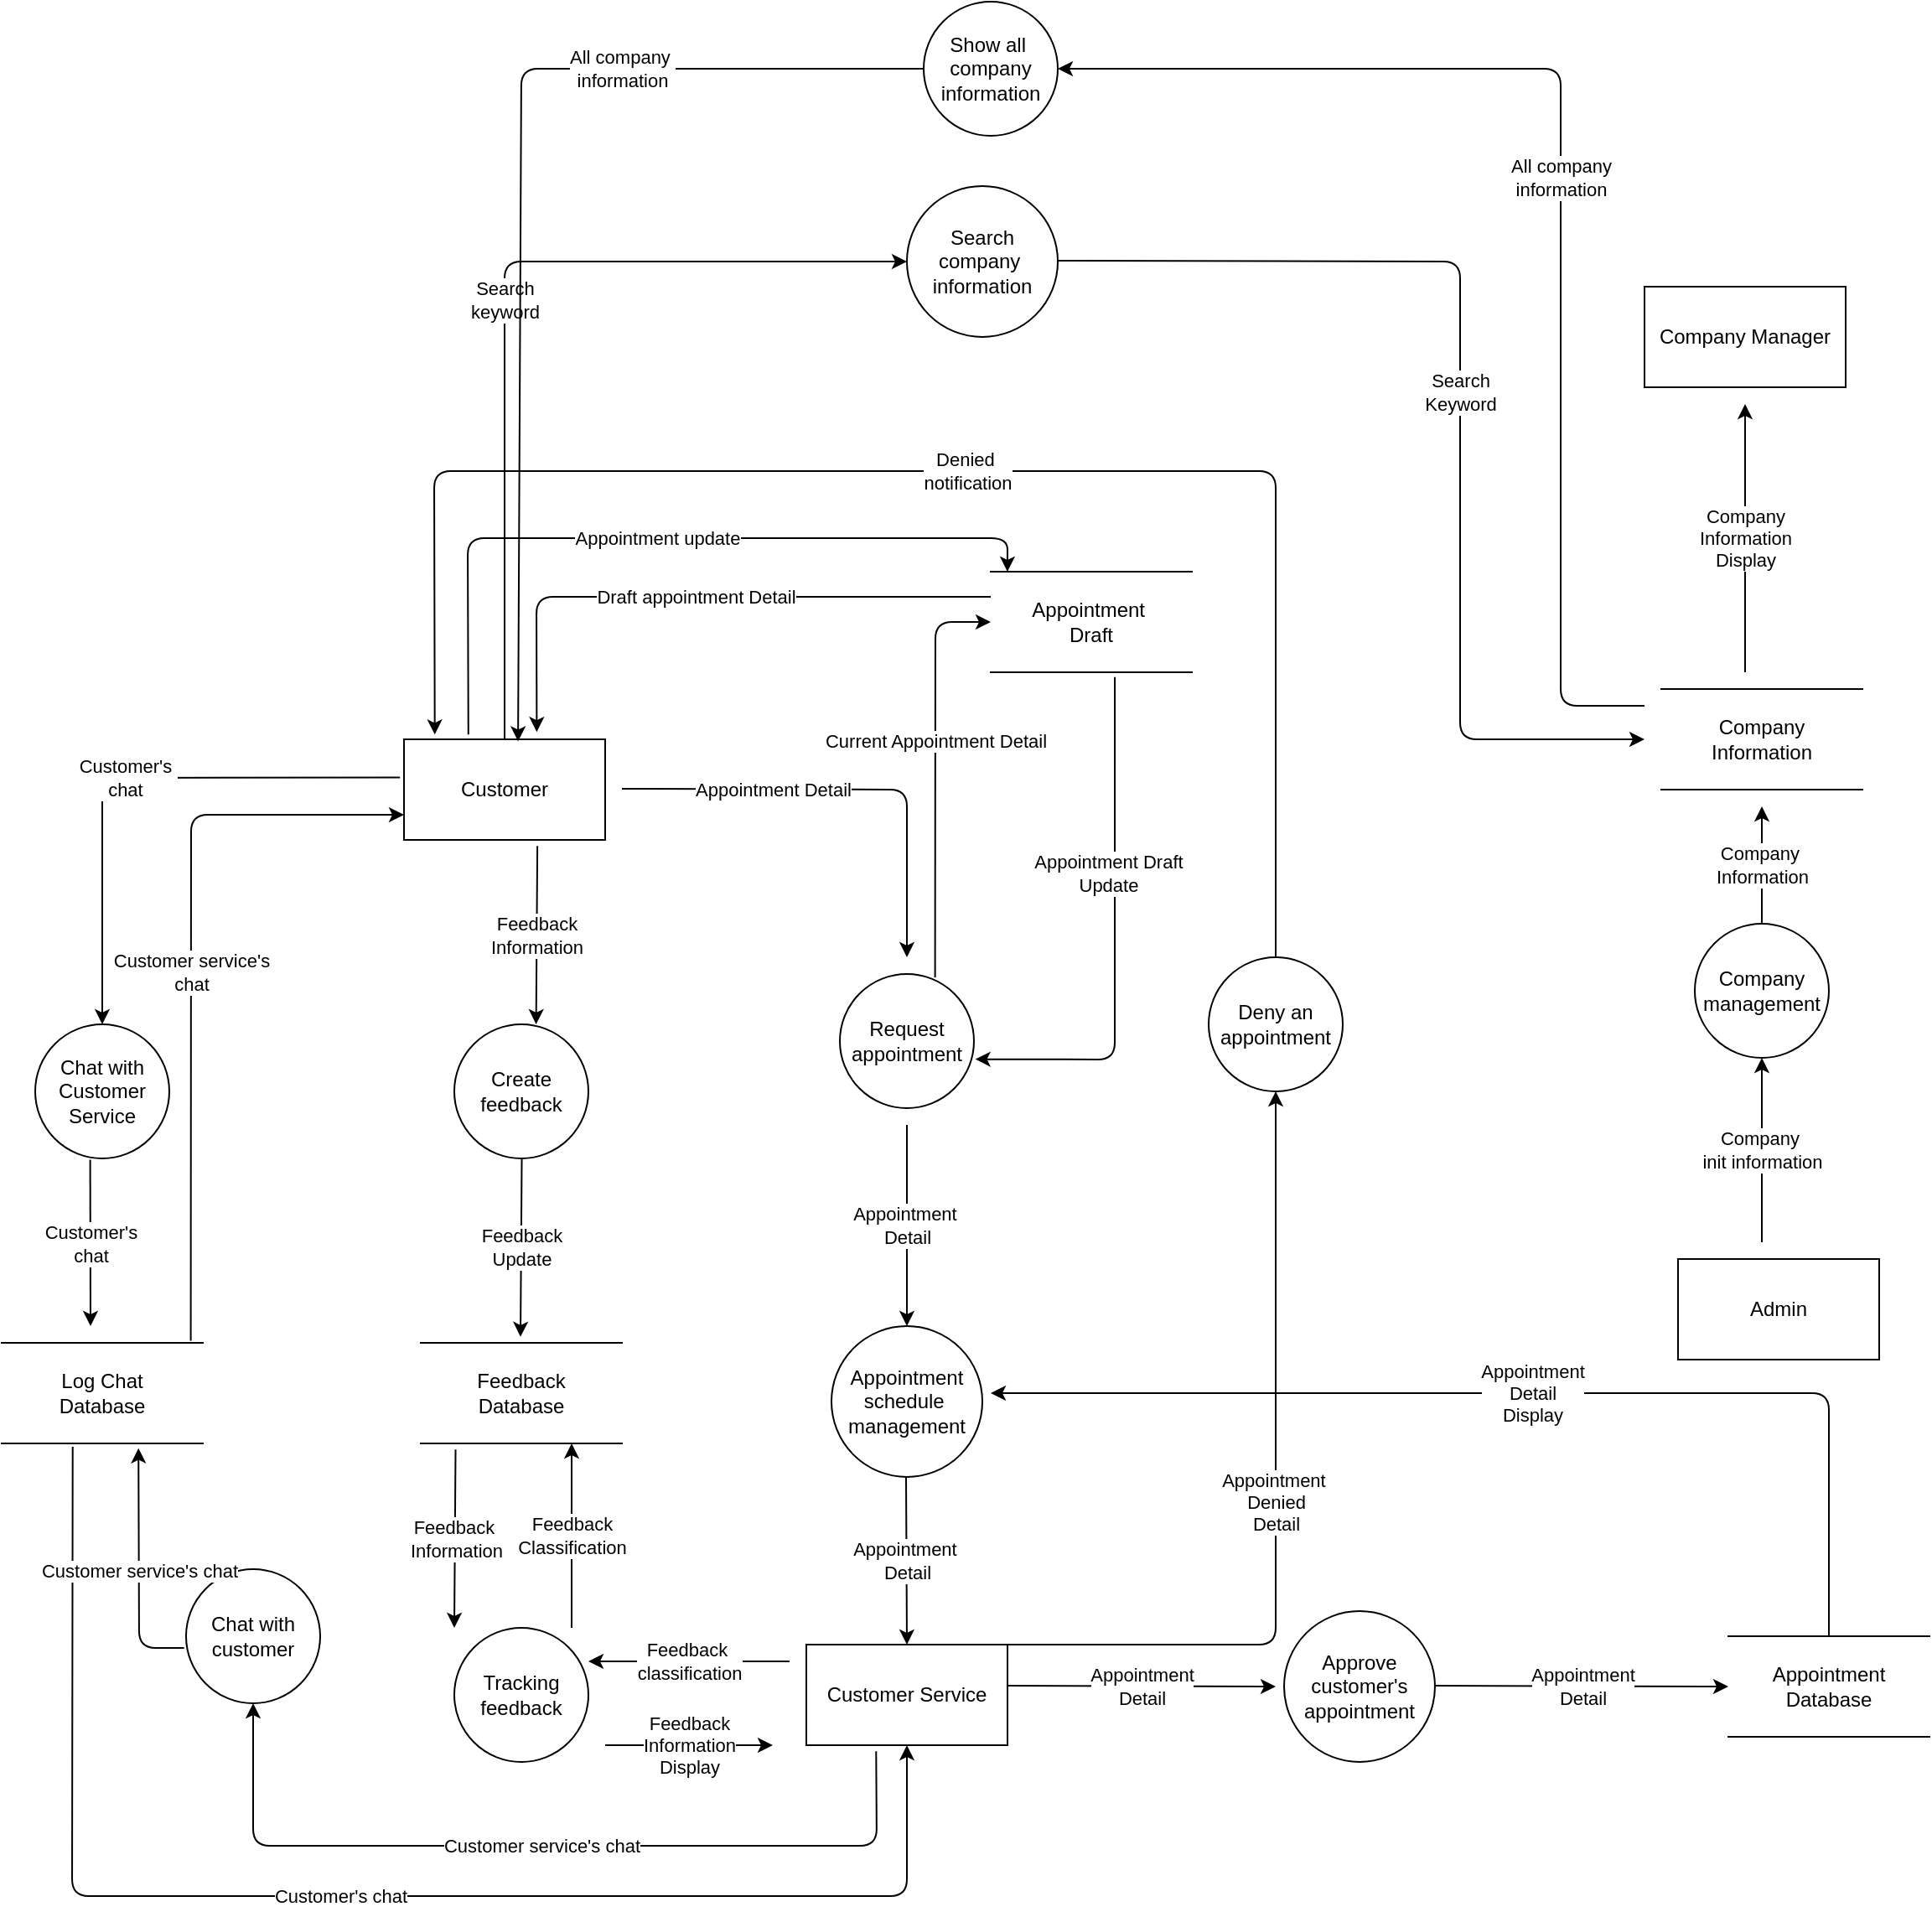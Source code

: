 <mxfile version="15.3.8" type="github">
  <diagram id="Y9sp35oUX_WYPwsPaZgL" name="Page-1">
    <mxGraphModel dx="1888" dy="1656" grid="1" gridSize="10" guides="1" tooltips="1" connect="1" arrows="1" fold="1" page="1" pageScale="1" pageWidth="850" pageHeight="1100" math="0" shadow="0">
      <root>
        <mxCell id="0" />
        <mxCell id="1" parent="0" />
        <mxCell id="DfluYqIehhC2iT8rMJxh-1" value="Customer" style="rounded=0;whiteSpace=wrap;html=1;" vertex="1" parent="1">
          <mxGeometry x="120" y="40" width="120" height="60" as="geometry" />
        </mxCell>
        <mxCell id="DfluYqIehhC2iT8rMJxh-2" value="Customer Service" style="rounded=0;whiteSpace=wrap;html=1;" vertex="1" parent="1">
          <mxGeometry x="360" y="580" width="120" height="60" as="geometry" />
        </mxCell>
        <mxCell id="DfluYqIehhC2iT8rMJxh-3" value="Company Manager" style="rounded=0;whiteSpace=wrap;html=1;" vertex="1" parent="1">
          <mxGeometry x="860" y="-230" width="120" height="60" as="geometry" />
        </mxCell>
        <mxCell id="DfluYqIehhC2iT8rMJxh-4" value="Admin" style="rounded=0;whiteSpace=wrap;html=1;" vertex="1" parent="1">
          <mxGeometry x="880" y="350" width="120" height="60" as="geometry" />
        </mxCell>
        <mxCell id="DfluYqIehhC2iT8rMJxh-6" value="Create feedback" style="ellipse;whiteSpace=wrap;html=1;aspect=fixed;" vertex="1" parent="1">
          <mxGeometry x="150" y="210" width="80" height="80" as="geometry" />
        </mxCell>
        <mxCell id="DfluYqIehhC2iT8rMJxh-7" value="Tracking feedback" style="ellipse;whiteSpace=wrap;html=1;aspect=fixed;" vertex="1" parent="1">
          <mxGeometry x="150" y="570" width="80" height="80" as="geometry" />
        </mxCell>
        <mxCell id="DfluYqIehhC2iT8rMJxh-8" value="Request appointment" style="ellipse;whiteSpace=wrap;html=1;aspect=fixed;" vertex="1" parent="1">
          <mxGeometry x="380" y="180" width="80" height="80" as="geometry" />
        </mxCell>
        <mxCell id="DfluYqIehhC2iT8rMJxh-10" value="" style="endArrow=classic;html=1;exitX=0.663;exitY=1.06;exitDx=0;exitDy=0;exitPerimeter=0;entryX=0.61;entryY=0;entryDx=0;entryDy=0;entryPerimeter=0;" edge="1" parent="1" source="DfluYqIehhC2iT8rMJxh-1" target="DfluYqIehhC2iT8rMJxh-6">
          <mxGeometry relative="1" as="geometry">
            <mxPoint x="410" y="260" as="sourcePoint" />
            <mxPoint x="510" y="260" as="targetPoint" />
          </mxGeometry>
        </mxCell>
        <mxCell id="DfluYqIehhC2iT8rMJxh-11" value="Feedback&lt;br&gt;Information" style="edgeLabel;resizable=0;html=1;align=center;verticalAlign=middle;" connectable="0" vertex="1" parent="DfluYqIehhC2iT8rMJxh-10">
          <mxGeometry relative="1" as="geometry" />
        </mxCell>
        <mxCell id="DfluYqIehhC2iT8rMJxh-12" value="" style="shape=partialRectangle;whiteSpace=wrap;html=1;left=0;right=0;fillColor=none;" vertex="1" parent="1">
          <mxGeometry x="130" y="400" width="120" height="60" as="geometry" />
        </mxCell>
        <mxCell id="DfluYqIehhC2iT8rMJxh-13" value="Feedback Database" style="text;html=1;strokeColor=none;fillColor=none;align=center;verticalAlign=middle;whiteSpace=wrap;rounded=0;" vertex="1" parent="1">
          <mxGeometry x="170" y="420" width="40" height="20" as="geometry" />
        </mxCell>
        <mxCell id="DfluYqIehhC2iT8rMJxh-14" value="" style="endArrow=classic;html=1;exitX=0.663;exitY=1.06;exitDx=0;exitDy=0;exitPerimeter=0;entryX=0.61;entryY=0;entryDx=0;entryDy=0;entryPerimeter=0;" edge="1" parent="1">
          <mxGeometry relative="1" as="geometry">
            <mxPoint x="190.26" y="290" as="sourcePoint" />
            <mxPoint x="189.5" y="396.4" as="targetPoint" />
          </mxGeometry>
        </mxCell>
        <mxCell id="DfluYqIehhC2iT8rMJxh-15" value="Feedback&lt;br&gt;Update" style="edgeLabel;resizable=0;html=1;align=center;verticalAlign=middle;" connectable="0" vertex="1" parent="DfluYqIehhC2iT8rMJxh-14">
          <mxGeometry relative="1" as="geometry" />
        </mxCell>
        <mxCell id="DfluYqIehhC2iT8rMJxh-16" value="" style="endArrow=classic;html=1;exitX=0.663;exitY=1.06;exitDx=0;exitDy=0;exitPerimeter=0;entryX=0.61;entryY=0;entryDx=0;entryDy=0;entryPerimeter=0;" edge="1" parent="1">
          <mxGeometry relative="1" as="geometry">
            <mxPoint x="150.76" y="463.6" as="sourcePoint" />
            <mxPoint x="150" y="570" as="targetPoint" />
          </mxGeometry>
        </mxCell>
        <mxCell id="DfluYqIehhC2iT8rMJxh-17" value="Feedback&amp;nbsp;&lt;br&gt;Information" style="edgeLabel;resizable=0;html=1;align=center;verticalAlign=middle;" connectable="0" vertex="1" parent="DfluYqIehhC2iT8rMJxh-16">
          <mxGeometry relative="1" as="geometry" />
        </mxCell>
        <mxCell id="DfluYqIehhC2iT8rMJxh-18" value="Appointment schedule&amp;nbsp;&lt;br&gt;management" style="ellipse;whiteSpace=wrap;html=1;aspect=fixed;" vertex="1" parent="1">
          <mxGeometry x="375" y="390" width="90" height="90" as="geometry" />
        </mxCell>
        <mxCell id="DfluYqIehhC2iT8rMJxh-19" value="" style="endArrow=classic;html=1;" edge="1" parent="1">
          <mxGeometry relative="1" as="geometry">
            <mxPoint x="240" y="640" as="sourcePoint" />
            <mxPoint x="340" y="640" as="targetPoint" />
          </mxGeometry>
        </mxCell>
        <mxCell id="DfluYqIehhC2iT8rMJxh-20" value="Feedback&lt;br&gt;Information&lt;br&gt;Display" style="edgeLabel;resizable=0;html=1;align=center;verticalAlign=middle;" connectable="0" vertex="1" parent="DfluYqIehhC2iT8rMJxh-19">
          <mxGeometry relative="1" as="geometry" />
        </mxCell>
        <mxCell id="DfluYqIehhC2iT8rMJxh-21" value="" style="endArrow=classic;html=1;" edge="1" parent="1">
          <mxGeometry relative="1" as="geometry">
            <mxPoint x="350" y="590" as="sourcePoint" />
            <mxPoint x="230" y="590" as="targetPoint" />
          </mxGeometry>
        </mxCell>
        <mxCell id="DfluYqIehhC2iT8rMJxh-22" value="Feedback&amp;nbsp;&lt;br&gt;classification" style="edgeLabel;resizable=0;html=1;align=center;verticalAlign=middle;" connectable="0" vertex="1" parent="DfluYqIehhC2iT8rMJxh-21">
          <mxGeometry relative="1" as="geometry" />
        </mxCell>
        <mxCell id="DfluYqIehhC2iT8rMJxh-23" value="" style="endArrow=classic;html=1;" edge="1" parent="1">
          <mxGeometry relative="1" as="geometry">
            <mxPoint x="220" y="570" as="sourcePoint" />
            <mxPoint x="220" y="460" as="targetPoint" />
          </mxGeometry>
        </mxCell>
        <mxCell id="DfluYqIehhC2iT8rMJxh-24" value="Feedback&lt;br&gt;Classification" style="edgeLabel;resizable=0;html=1;align=center;verticalAlign=middle;" connectable="0" vertex="1" parent="DfluYqIehhC2iT8rMJxh-23">
          <mxGeometry relative="1" as="geometry" />
        </mxCell>
        <mxCell id="DfluYqIehhC2iT8rMJxh-25" value="" style="shape=partialRectangle;whiteSpace=wrap;html=1;left=0;right=0;fillColor=none;" vertex="1" parent="1">
          <mxGeometry x="910" y="575" width="120" height="60" as="geometry" />
        </mxCell>
        <mxCell id="DfluYqIehhC2iT8rMJxh-26" value="Appointment&lt;br&gt;Database" style="text;html=1;strokeColor=none;fillColor=none;align=center;verticalAlign=middle;whiteSpace=wrap;rounded=0;" vertex="1" parent="1">
          <mxGeometry x="950" y="595" width="40" height="20" as="geometry" />
        </mxCell>
        <mxCell id="DfluYqIehhC2iT8rMJxh-27" value="" style="endArrow=classic;html=1;" edge="1" parent="1">
          <mxGeometry relative="1" as="geometry">
            <mxPoint x="250" y="69.5" as="sourcePoint" />
            <mxPoint x="420" y="170" as="targetPoint" />
            <Array as="points">
              <mxPoint x="420" y="70" />
            </Array>
          </mxGeometry>
        </mxCell>
        <mxCell id="DfluYqIehhC2iT8rMJxh-28" value="Appointment Detail" style="edgeLabel;resizable=0;html=1;align=center;verticalAlign=middle;" connectable="0" vertex="1" parent="DfluYqIehhC2iT8rMJxh-27">
          <mxGeometry relative="1" as="geometry">
            <mxPoint x="-45" as="offset" />
          </mxGeometry>
        </mxCell>
        <mxCell id="DfluYqIehhC2iT8rMJxh-29" value="" style="endArrow=classic;html=1;" edge="1" parent="1">
          <mxGeometry relative="1" as="geometry">
            <mxPoint x="420" y="270" as="sourcePoint" />
            <mxPoint x="420" y="390" as="targetPoint" />
          </mxGeometry>
        </mxCell>
        <mxCell id="DfluYqIehhC2iT8rMJxh-30" value="Appointment&amp;nbsp;&lt;br&gt;Detail" style="edgeLabel;resizable=0;html=1;align=center;verticalAlign=middle;" connectable="0" vertex="1" parent="DfluYqIehhC2iT8rMJxh-29">
          <mxGeometry relative="1" as="geometry" />
        </mxCell>
        <mxCell id="DfluYqIehhC2iT8rMJxh-31" value="" style="endArrow=classic;html=1;" edge="1" parent="1">
          <mxGeometry relative="1" as="geometry">
            <mxPoint x="419.5" y="480" as="sourcePoint" />
            <mxPoint x="420" y="580" as="targetPoint" />
          </mxGeometry>
        </mxCell>
        <mxCell id="DfluYqIehhC2iT8rMJxh-32" value="Appointment&amp;nbsp;&lt;br&gt;Detail" style="edgeLabel;resizable=0;html=1;align=center;verticalAlign=middle;" connectable="0" vertex="1" parent="DfluYqIehhC2iT8rMJxh-31">
          <mxGeometry relative="1" as="geometry" />
        </mxCell>
        <mxCell id="DfluYqIehhC2iT8rMJxh-33" value="Approve customer&#39;s appointment" style="ellipse;whiteSpace=wrap;html=1;aspect=fixed;" vertex="1" parent="1">
          <mxGeometry x="645" y="560" width="90" height="90" as="geometry" />
        </mxCell>
        <mxCell id="DfluYqIehhC2iT8rMJxh-34" value="" style="endArrow=classic;html=1;" edge="1" parent="1">
          <mxGeometry relative="1" as="geometry">
            <mxPoint x="480" y="604.5" as="sourcePoint" />
            <mxPoint x="640" y="605" as="targetPoint" />
          </mxGeometry>
        </mxCell>
        <mxCell id="DfluYqIehhC2iT8rMJxh-35" value="Appointment&lt;br&gt;Detail" style="edgeLabel;resizable=0;html=1;align=center;verticalAlign=middle;" connectable="0" vertex="1" parent="DfluYqIehhC2iT8rMJxh-34">
          <mxGeometry relative="1" as="geometry" />
        </mxCell>
        <mxCell id="DfluYqIehhC2iT8rMJxh-36" value="" style="endArrow=classic;html=1;entryX=0;entryY=0.5;entryDx=0;entryDy=0;" edge="1" parent="1" target="DfluYqIehhC2iT8rMJxh-25">
          <mxGeometry relative="1" as="geometry">
            <mxPoint x="735" y="604.5" as="sourcePoint" />
            <mxPoint x="840" y="605" as="targetPoint" />
          </mxGeometry>
        </mxCell>
        <mxCell id="DfluYqIehhC2iT8rMJxh-37" value="Appointment&lt;br&gt;Detail" style="edgeLabel;resizable=0;html=1;align=center;verticalAlign=middle;" connectable="0" vertex="1" parent="DfluYqIehhC2iT8rMJxh-36">
          <mxGeometry relative="1" as="geometry" />
        </mxCell>
        <mxCell id="DfluYqIehhC2iT8rMJxh-44" value="" style="endArrow=classic;html=1;exitX=0.5;exitY=0;exitDx=0;exitDy=0;" edge="1" parent="1" source="DfluYqIehhC2iT8rMJxh-25">
          <mxGeometry relative="1" as="geometry">
            <mxPoint x="570" y="530" as="sourcePoint" />
            <mxPoint x="470" y="430" as="targetPoint" />
            <Array as="points">
              <mxPoint x="970" y="430" />
            </Array>
          </mxGeometry>
        </mxCell>
        <mxCell id="DfluYqIehhC2iT8rMJxh-45" value="Appointment&lt;br&gt;Detail&lt;br&gt;Display" style="edgeLabel;resizable=0;html=1;align=center;verticalAlign=middle;" connectable="0" vertex="1" parent="DfluYqIehhC2iT8rMJxh-44">
          <mxGeometry relative="1" as="geometry" />
        </mxCell>
        <mxCell id="DfluYqIehhC2iT8rMJxh-46" value="" style="shape=partialRectangle;whiteSpace=wrap;html=1;left=0;right=0;fillColor=none;" vertex="1" parent="1">
          <mxGeometry x="-120" y="400" width="120" height="60" as="geometry" />
        </mxCell>
        <mxCell id="DfluYqIehhC2iT8rMJxh-47" value="Log Chat Database" style="text;html=1;strokeColor=none;fillColor=none;align=center;verticalAlign=middle;whiteSpace=wrap;rounded=0;" vertex="1" parent="1">
          <mxGeometry x="-80" y="420" width="40" height="20" as="geometry" />
        </mxCell>
        <mxCell id="DfluYqIehhC2iT8rMJxh-48" value="Chat with Customer Service" style="ellipse;whiteSpace=wrap;html=1;aspect=fixed;" vertex="1" parent="1">
          <mxGeometry x="-100" y="210" width="80" height="80" as="geometry" />
        </mxCell>
        <mxCell id="DfluYqIehhC2iT8rMJxh-49" value="" style="endArrow=classic;html=1;exitX=1;exitY=0;exitDx=0;exitDy=0;" edge="1" parent="1" source="DfluYqIehhC2iT8rMJxh-2" target="DfluYqIehhC2iT8rMJxh-51">
          <mxGeometry relative="1" as="geometry">
            <mxPoint x="460" y="400" as="sourcePoint" />
            <mxPoint x="610" y="260" as="targetPoint" />
            <Array as="points">
              <mxPoint x="640" y="580" />
            </Array>
          </mxGeometry>
        </mxCell>
        <mxCell id="DfluYqIehhC2iT8rMJxh-50" value="Appointment&amp;nbsp;&lt;br&gt;Denied&lt;br&gt;Detail" style="edgeLabel;resizable=0;html=1;align=center;verticalAlign=middle;" connectable="0" vertex="1" parent="DfluYqIehhC2iT8rMJxh-49">
          <mxGeometry relative="1" as="geometry" />
        </mxCell>
        <mxCell id="DfluYqIehhC2iT8rMJxh-51" value="Deny an appointment" style="ellipse;whiteSpace=wrap;html=1;aspect=fixed;" vertex="1" parent="1">
          <mxGeometry x="600" y="170" width="80" height="80" as="geometry" />
        </mxCell>
        <mxCell id="DfluYqIehhC2iT8rMJxh-52" value="" style="endArrow=classic;html=1;entryX=0.153;entryY=-0.047;entryDx=0;entryDy=0;entryPerimeter=0;exitX=0.5;exitY=0;exitDx=0;exitDy=0;" edge="1" parent="1" source="DfluYqIehhC2iT8rMJxh-51" target="DfluYqIehhC2iT8rMJxh-1">
          <mxGeometry relative="1" as="geometry">
            <mxPoint x="610" y="170" as="sourcePoint" />
            <mxPoint x="610" y="40" as="targetPoint" />
            <Array as="points">
              <mxPoint x="640" y="-120" />
              <mxPoint x="138" y="-120" />
            </Array>
          </mxGeometry>
        </mxCell>
        <mxCell id="DfluYqIehhC2iT8rMJxh-53" value="Denied&amp;nbsp;&lt;br&gt;notification" style="edgeLabel;resizable=0;html=1;align=center;verticalAlign=middle;" connectable="0" vertex="1" parent="DfluYqIehhC2iT8rMJxh-52">
          <mxGeometry relative="1" as="geometry" />
        </mxCell>
        <mxCell id="DfluYqIehhC2iT8rMJxh-54" value="" style="endArrow=classic;html=1;exitX=-0.02;exitY=0.38;exitDx=0;exitDy=0;exitPerimeter=0;entryX=0.5;entryY=0;entryDx=0;entryDy=0;" edge="1" parent="1" source="DfluYqIehhC2iT8rMJxh-1" target="DfluYqIehhC2iT8rMJxh-48">
          <mxGeometry relative="1" as="geometry">
            <mxPoint x="40" y="180" as="sourcePoint" />
            <mxPoint x="140" y="180" as="targetPoint" />
            <Array as="points">
              <mxPoint x="-60" y="63" />
            </Array>
          </mxGeometry>
        </mxCell>
        <mxCell id="DfluYqIehhC2iT8rMJxh-55" value="Customer&#39;s&amp;nbsp;&lt;br&gt;chat&amp;nbsp;" style="edgeLabel;resizable=0;html=1;align=center;verticalAlign=middle;" connectable="0" vertex="1" parent="DfluYqIehhC2iT8rMJxh-54">
          <mxGeometry relative="1" as="geometry" />
        </mxCell>
        <mxCell id="DfluYqIehhC2iT8rMJxh-56" value="" style="endArrow=classic;html=1;exitX=0.41;exitY=1.01;exitDx=0;exitDy=0;exitPerimeter=0;" edge="1" parent="1" source="DfluYqIehhC2iT8rMJxh-48">
          <mxGeometry relative="1" as="geometry">
            <mxPoint x="40" y="360" as="sourcePoint" />
            <mxPoint x="-67" y="390" as="targetPoint" />
          </mxGeometry>
        </mxCell>
        <mxCell id="DfluYqIehhC2iT8rMJxh-57" value="Customer&#39;s&lt;br&gt;chat" style="edgeLabel;resizable=0;html=1;align=center;verticalAlign=middle;" connectable="0" vertex="1" parent="DfluYqIehhC2iT8rMJxh-56">
          <mxGeometry relative="1" as="geometry" />
        </mxCell>
        <mxCell id="DfluYqIehhC2iT8rMJxh-58" value="" style="endArrow=classic;html=1;exitX=0.353;exitY=1.033;exitDx=0;exitDy=0;exitPerimeter=0;entryX=0.5;entryY=1;entryDx=0;entryDy=0;" edge="1" parent="1" source="DfluYqIehhC2iT8rMJxh-46" target="DfluYqIehhC2iT8rMJxh-2">
          <mxGeometry relative="1" as="geometry">
            <mxPoint x="40" y="560" as="sourcePoint" />
            <mxPoint x="140" y="560" as="targetPoint" />
            <Array as="points">
              <mxPoint x="-78" y="730" />
              <mxPoint x="420" y="730" />
            </Array>
          </mxGeometry>
        </mxCell>
        <mxCell id="DfluYqIehhC2iT8rMJxh-59" value="Customer&#39;s chat" style="edgeLabel;resizable=0;html=1;align=center;verticalAlign=middle;" connectable="0" vertex="1" parent="DfluYqIehhC2iT8rMJxh-58">
          <mxGeometry relative="1" as="geometry" />
        </mxCell>
        <mxCell id="DfluYqIehhC2iT8rMJxh-60" value="" style="endArrow=classic;html=1;exitX=0.347;exitY=1.06;exitDx=0;exitDy=0;exitPerimeter=0;" edge="1" parent="1" source="DfluYqIehhC2iT8rMJxh-2" target="DfluYqIehhC2iT8rMJxh-62">
          <mxGeometry relative="1" as="geometry">
            <mxPoint x="40" y="660" as="sourcePoint" />
            <mxPoint x="140" y="660" as="targetPoint" />
            <Array as="points">
              <mxPoint x="402" y="700" />
              <mxPoint x="30" y="700" />
            </Array>
          </mxGeometry>
        </mxCell>
        <mxCell id="DfluYqIehhC2iT8rMJxh-61" value="Customer service&#39;s chat" style="edgeLabel;resizable=0;html=1;align=center;verticalAlign=middle;" connectable="0" vertex="1" parent="DfluYqIehhC2iT8rMJxh-60">
          <mxGeometry relative="1" as="geometry" />
        </mxCell>
        <mxCell id="DfluYqIehhC2iT8rMJxh-62" value="Chat with customer" style="ellipse;whiteSpace=wrap;html=1;aspect=fixed;" vertex="1" parent="1">
          <mxGeometry x="-10" y="535" width="80" height="80" as="geometry" />
        </mxCell>
        <mxCell id="DfluYqIehhC2iT8rMJxh-63" value="" style="endArrow=classic;html=1;exitX=-0.015;exitY=0.588;exitDx=0;exitDy=0;entryX=0.68;entryY=1.047;entryDx=0;entryDy=0;entryPerimeter=0;exitPerimeter=0;" edge="1" parent="1" source="DfluYqIehhC2iT8rMJxh-62" target="DfluYqIehhC2iT8rMJxh-46">
          <mxGeometry relative="1" as="geometry">
            <mxPoint x="40" y="550" as="sourcePoint" />
            <mxPoint x="140" y="550" as="targetPoint" />
            <Array as="points">
              <mxPoint x="-38" y="582" />
            </Array>
          </mxGeometry>
        </mxCell>
        <mxCell id="DfluYqIehhC2iT8rMJxh-64" value="Customer service&#39;s chat" style="edgeLabel;resizable=0;html=1;align=center;verticalAlign=middle;" connectable="0" vertex="1" parent="DfluYqIehhC2iT8rMJxh-63">
          <mxGeometry relative="1" as="geometry" />
        </mxCell>
        <mxCell id="DfluYqIehhC2iT8rMJxh-67" value="" style="endArrow=classic;html=1;entryX=0;entryY=0.75;entryDx=0;entryDy=0;exitX=0.94;exitY=-0.02;exitDx=0;exitDy=0;exitPerimeter=0;" edge="1" parent="1" source="DfluYqIehhC2iT8rMJxh-46" target="DfluYqIehhC2iT8rMJxh-1">
          <mxGeometry relative="1" as="geometry">
            <mxPoint x="30" y="530" as="sourcePoint" />
            <mxPoint x="140" y="250" as="targetPoint" />
            <Array as="points">
              <mxPoint x="-7" y="85" />
            </Array>
          </mxGeometry>
        </mxCell>
        <mxCell id="DfluYqIehhC2iT8rMJxh-68" value="Customer service&#39;s&lt;br&gt;chat" style="edgeLabel;resizable=0;html=1;align=center;verticalAlign=middle;" connectable="0" vertex="1" parent="DfluYqIehhC2iT8rMJxh-67">
          <mxGeometry relative="1" as="geometry" />
        </mxCell>
        <mxCell id="DfluYqIehhC2iT8rMJxh-69" value="" style="shape=partialRectangle;whiteSpace=wrap;html=1;left=0;right=0;fillColor=none;" vertex="1" parent="1">
          <mxGeometry x="870" y="10" width="120" height="60" as="geometry" />
        </mxCell>
        <mxCell id="DfluYqIehhC2iT8rMJxh-70" value="Company Information" style="text;html=1;strokeColor=none;fillColor=none;align=center;verticalAlign=middle;whiteSpace=wrap;rounded=0;" vertex="1" parent="1">
          <mxGeometry x="910" y="30" width="40" height="20" as="geometry" />
        </mxCell>
        <mxCell id="DfluYqIehhC2iT8rMJxh-71" value="" style="shape=partialRectangle;whiteSpace=wrap;html=1;left=0;right=0;fillColor=none;" vertex="1" parent="1">
          <mxGeometry x="470" y="-60" width="120" height="60" as="geometry" />
        </mxCell>
        <mxCell id="DfluYqIehhC2iT8rMJxh-72" value="Appointment&amp;nbsp;&lt;br&gt;Draft" style="text;html=1;strokeColor=none;fillColor=none;align=center;verticalAlign=middle;whiteSpace=wrap;rounded=0;" vertex="1" parent="1">
          <mxGeometry x="510" y="-40" width="40" height="20" as="geometry" />
        </mxCell>
        <mxCell id="DfluYqIehhC2iT8rMJxh-73" value="" style="endArrow=classic;html=1;exitX=0.71;exitY=0.025;exitDx=0;exitDy=0;exitPerimeter=0;entryX=0;entryY=0.5;entryDx=0;entryDy=0;" edge="1" parent="1" source="DfluYqIehhC2iT8rMJxh-8" target="DfluYqIehhC2iT8rMJxh-71">
          <mxGeometry relative="1" as="geometry">
            <mxPoint x="350" y="150" as="sourcePoint" />
            <mxPoint x="450" y="150" as="targetPoint" />
            <Array as="points">
              <mxPoint x="437" y="-30" />
            </Array>
          </mxGeometry>
        </mxCell>
        <mxCell id="DfluYqIehhC2iT8rMJxh-74" value="Current Appointment Detail" style="edgeLabel;resizable=0;html=1;align=center;verticalAlign=middle;" connectable="0" vertex="1" parent="DfluYqIehhC2iT8rMJxh-73">
          <mxGeometry relative="1" as="geometry">
            <mxPoint y="-19" as="offset" />
          </mxGeometry>
        </mxCell>
        <mxCell id="DfluYqIehhC2iT8rMJxh-75" value="" style="endArrow=classic;html=1;exitX=0;exitY=0.25;exitDx=0;exitDy=0;entryX=0.66;entryY=-0.073;entryDx=0;entryDy=0;entryPerimeter=0;" edge="1" parent="1" source="DfluYqIehhC2iT8rMJxh-71" target="DfluYqIehhC2iT8rMJxh-1">
          <mxGeometry relative="1" as="geometry">
            <mxPoint x="350" y="150" as="sourcePoint" />
            <mxPoint x="450" y="150" as="targetPoint" />
            <Array as="points">
              <mxPoint x="199" y="-45" />
            </Array>
          </mxGeometry>
        </mxCell>
        <mxCell id="DfluYqIehhC2iT8rMJxh-76" value="Draft appointment Detail" style="edgeLabel;resizable=0;html=1;align=center;verticalAlign=middle;" connectable="0" vertex="1" parent="DfluYqIehhC2iT8rMJxh-75">
          <mxGeometry relative="1" as="geometry" />
        </mxCell>
        <mxCell id="DfluYqIehhC2iT8rMJxh-77" value="" style="endArrow=classic;html=1;exitX=0.32;exitY=-0.047;exitDx=0;exitDy=0;exitPerimeter=0;entryX=0.083;entryY=0;entryDx=0;entryDy=0;entryPerimeter=0;" edge="1" parent="1" source="DfluYqIehhC2iT8rMJxh-1" target="DfluYqIehhC2iT8rMJxh-71">
          <mxGeometry relative="1" as="geometry">
            <mxPoint x="350" y="150" as="sourcePoint" />
            <mxPoint x="450" y="150" as="targetPoint" />
            <Array as="points">
              <mxPoint x="158" y="-80" />
              <mxPoint x="480" y="-80" />
            </Array>
          </mxGeometry>
        </mxCell>
        <mxCell id="DfluYqIehhC2iT8rMJxh-78" value="Appointment update" style="edgeLabel;resizable=0;html=1;align=center;verticalAlign=middle;" connectable="0" vertex="1" parent="DfluYqIehhC2iT8rMJxh-77">
          <mxGeometry relative="1" as="geometry" />
        </mxCell>
        <mxCell id="DfluYqIehhC2iT8rMJxh-79" value="" style="endArrow=classic;html=1;exitX=0.617;exitY=1.047;exitDx=0;exitDy=0;exitPerimeter=0;entryX=1.01;entryY=0.635;entryDx=0;entryDy=0;entryPerimeter=0;" edge="1" parent="1" source="DfluYqIehhC2iT8rMJxh-71" target="DfluYqIehhC2iT8rMJxh-8">
          <mxGeometry relative="1" as="geometry">
            <mxPoint x="350" y="150" as="sourcePoint" />
            <mxPoint x="450" y="150" as="targetPoint" />
            <Array as="points">
              <mxPoint x="544" y="231" />
            </Array>
          </mxGeometry>
        </mxCell>
        <mxCell id="DfluYqIehhC2iT8rMJxh-80" value="Appointment Draft&lt;br&gt;Update" style="edgeLabel;resizable=0;html=1;align=center;verticalAlign=middle;" connectable="0" vertex="1" parent="DfluYqIehhC2iT8rMJxh-79">
          <mxGeometry relative="1" as="geometry">
            <mxPoint x="-4" y="-39" as="offset" />
          </mxGeometry>
        </mxCell>
        <mxCell id="DfluYqIehhC2iT8rMJxh-81" value="" style="endArrow=classic;html=1;" edge="1" parent="1">
          <mxGeometry relative="1" as="geometry">
            <mxPoint x="930" y="340" as="sourcePoint" />
            <mxPoint x="930" y="230" as="targetPoint" />
          </mxGeometry>
        </mxCell>
        <mxCell id="DfluYqIehhC2iT8rMJxh-82" value="Company&amp;nbsp;&lt;br&gt;init information" style="edgeLabel;resizable=0;html=1;align=center;verticalAlign=middle;" connectable="0" vertex="1" parent="DfluYqIehhC2iT8rMJxh-81">
          <mxGeometry relative="1" as="geometry" />
        </mxCell>
        <mxCell id="DfluYqIehhC2iT8rMJxh-83" value="Company management" style="ellipse;whiteSpace=wrap;html=1;aspect=fixed;" vertex="1" parent="1">
          <mxGeometry x="890" y="150" width="80" height="80" as="geometry" />
        </mxCell>
        <mxCell id="DfluYqIehhC2iT8rMJxh-84" value="" style="endArrow=classic;html=1;exitX=0.5;exitY=0;exitDx=0;exitDy=0;" edge="1" parent="1" source="DfluYqIehhC2iT8rMJxh-83">
          <mxGeometry relative="1" as="geometry">
            <mxPoint x="770" y="130" as="sourcePoint" />
            <mxPoint x="930" y="80" as="targetPoint" />
          </mxGeometry>
        </mxCell>
        <mxCell id="DfluYqIehhC2iT8rMJxh-85" value="Company&amp;nbsp;&lt;br&gt;Information" style="edgeLabel;resizable=0;html=1;align=center;verticalAlign=middle;" connectable="0" vertex="1" parent="DfluYqIehhC2iT8rMJxh-84">
          <mxGeometry relative="1" as="geometry" />
        </mxCell>
        <mxCell id="DfluYqIehhC2iT8rMJxh-86" value="" style="endArrow=classic;html=1;" edge="1" parent="1">
          <mxGeometry relative="1" as="geometry">
            <mxPoint x="920" as="sourcePoint" />
            <mxPoint x="920" y="-160" as="targetPoint" />
          </mxGeometry>
        </mxCell>
        <mxCell id="DfluYqIehhC2iT8rMJxh-87" value="Company&lt;br&gt;Information&lt;br&gt;Display" style="edgeLabel;resizable=0;html=1;align=center;verticalAlign=middle;" connectable="0" vertex="1" parent="DfluYqIehhC2iT8rMJxh-86">
          <mxGeometry relative="1" as="geometry" />
        </mxCell>
        <mxCell id="DfluYqIehhC2iT8rMJxh-88" value="Search company&amp;nbsp;&lt;br&gt;information" style="ellipse;whiteSpace=wrap;html=1;aspect=fixed;" vertex="1" parent="1">
          <mxGeometry x="420" y="-290" width="90" height="90" as="geometry" />
        </mxCell>
        <mxCell id="DfluYqIehhC2iT8rMJxh-89" value="" style="endArrow=classic;html=1;exitX=0.5;exitY=0;exitDx=0;exitDy=0;entryX=0;entryY=0.5;entryDx=0;entryDy=0;" edge="1" parent="1" source="DfluYqIehhC2iT8rMJxh-1" target="DfluYqIehhC2iT8rMJxh-88">
          <mxGeometry relative="1" as="geometry">
            <mxPoint x="480" y="-100" as="sourcePoint" />
            <mxPoint x="580" y="-100" as="targetPoint" />
            <Array as="points">
              <mxPoint x="180" y="-245" />
            </Array>
          </mxGeometry>
        </mxCell>
        <mxCell id="DfluYqIehhC2iT8rMJxh-90" value="Search&lt;br&gt;keyword" style="edgeLabel;resizable=0;html=1;align=center;verticalAlign=middle;" connectable="0" vertex="1" parent="DfluYqIehhC2iT8rMJxh-89">
          <mxGeometry relative="1" as="geometry" />
        </mxCell>
        <mxCell id="DfluYqIehhC2iT8rMJxh-91" value="" style="endArrow=classic;html=1;" edge="1" parent="1">
          <mxGeometry relative="1" as="geometry">
            <mxPoint x="510" y="-245.5" as="sourcePoint" />
            <mxPoint x="860" y="40" as="targetPoint" />
            <Array as="points">
              <mxPoint x="750" y="-245" />
              <mxPoint x="750" y="40" />
            </Array>
          </mxGeometry>
        </mxCell>
        <mxCell id="DfluYqIehhC2iT8rMJxh-92" value="Search&lt;br&gt;Keyword" style="edgeLabel;resizable=0;html=1;align=center;verticalAlign=middle;" connectable="0" vertex="1" parent="DfluYqIehhC2iT8rMJxh-91">
          <mxGeometry relative="1" as="geometry" />
        </mxCell>
        <mxCell id="DfluYqIehhC2iT8rMJxh-93" value="" style="endArrow=classic;html=1;" edge="1" parent="1">
          <mxGeometry relative="1" as="geometry">
            <mxPoint x="860" y="20" as="sourcePoint" />
            <mxPoint x="510" y="-360" as="targetPoint" />
            <Array as="points">
              <mxPoint x="810" y="20" />
              <mxPoint x="810" y="-360" />
            </Array>
          </mxGeometry>
        </mxCell>
        <mxCell id="DfluYqIehhC2iT8rMJxh-94" value="All company&lt;br&gt;information" style="edgeLabel;resizable=0;html=1;align=center;verticalAlign=middle;" connectable="0" vertex="1" parent="DfluYqIehhC2iT8rMJxh-93">
          <mxGeometry relative="1" as="geometry" />
        </mxCell>
        <mxCell id="DfluYqIehhC2iT8rMJxh-95" value="Show all&amp;nbsp;&lt;br&gt;company information" style="ellipse;whiteSpace=wrap;html=1;aspect=fixed;" vertex="1" parent="1">
          <mxGeometry x="430" y="-400" width="80" height="80" as="geometry" />
        </mxCell>
        <mxCell id="DfluYqIehhC2iT8rMJxh-96" value="" style="endArrow=classic;html=1;exitX=0;exitY=0.5;exitDx=0;exitDy=0;entryX=0.567;entryY=0.02;entryDx=0;entryDy=0;entryPerimeter=0;" edge="1" parent="1" source="DfluYqIehhC2iT8rMJxh-95" target="DfluYqIehhC2iT8rMJxh-1">
          <mxGeometry relative="1" as="geometry">
            <mxPoint x="340" y="-280" as="sourcePoint" />
            <mxPoint x="340" y="-40" as="targetPoint" />
            <Array as="points">
              <mxPoint x="190" y="-360" />
            </Array>
          </mxGeometry>
        </mxCell>
        <mxCell id="DfluYqIehhC2iT8rMJxh-97" value="All company&amp;nbsp;&lt;br&gt;information" style="edgeLabel;resizable=0;html=1;align=center;verticalAlign=middle;" connectable="0" vertex="1" parent="DfluYqIehhC2iT8rMJxh-96">
          <mxGeometry relative="1" as="geometry">
            <mxPoint x="60" y="-81" as="offset" />
          </mxGeometry>
        </mxCell>
      </root>
    </mxGraphModel>
  </diagram>
</mxfile>
